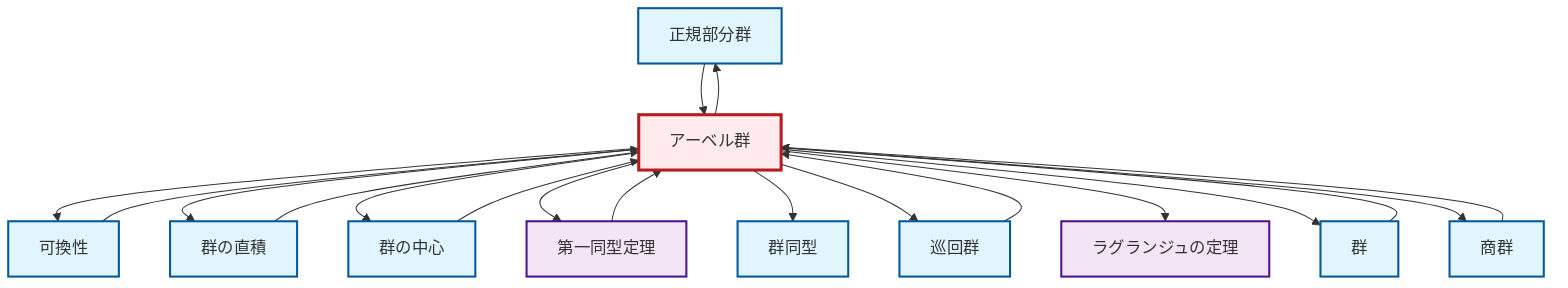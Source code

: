 graph TD
    classDef definition fill:#e1f5fe,stroke:#01579b,stroke-width:2px
    classDef theorem fill:#f3e5f5,stroke:#4a148c,stroke-width:2px
    classDef axiom fill:#fff3e0,stroke:#e65100,stroke-width:2px
    classDef example fill:#e8f5e9,stroke:#1b5e20,stroke-width:2px
    classDef current fill:#ffebee,stroke:#b71c1c,stroke-width:3px
    def-normal-subgroup["正規部分群"]:::definition
    def-commutativity["可換性"]:::definition
    thm-lagrange["ラグランジュの定理"]:::theorem
    def-center-of-group["群の中心"]:::definition
    def-cyclic-group["巡回群"]:::definition
    def-abelian-group["アーベル群"]:::definition
    thm-first-isomorphism["第一同型定理"]:::theorem
    def-quotient-group["商群"]:::definition
    def-group["群"]:::definition
    def-direct-product["群の直積"]:::definition
    def-isomorphism["群同型"]:::definition
    def-abelian-group --> def-commutativity
    def-abelian-group --> def-direct-product
    def-abelian-group --> def-center-of-group
    def-center-of-group --> def-abelian-group
    def-abelian-group --> thm-first-isomorphism
    thm-first-isomorphism --> def-abelian-group
    def-abelian-group --> def-normal-subgroup
    def-abelian-group --> def-isomorphism
    def-abelian-group --> def-cyclic-group
    def-abelian-group --> thm-lagrange
    def-cyclic-group --> def-abelian-group
    def-abelian-group --> def-group
    def-commutativity --> def-abelian-group
    def-abelian-group --> def-quotient-group
    def-quotient-group --> def-abelian-group
    def-direct-product --> def-abelian-group
    def-group --> def-abelian-group
    def-normal-subgroup --> def-abelian-group
    class def-abelian-group current
